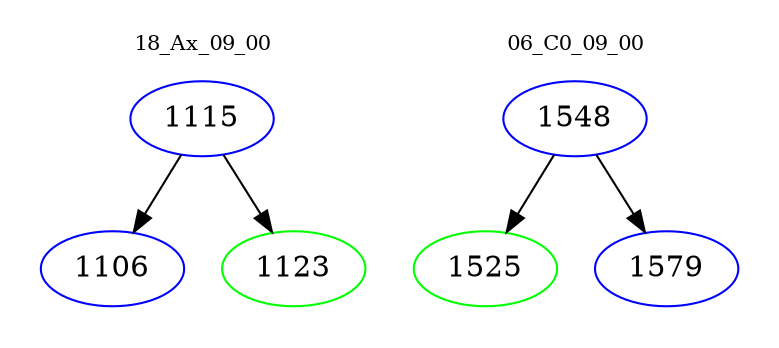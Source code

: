 digraph{
subgraph cluster_0 {
color = white
label = "18_Ax_09_00";
fontsize=10;
T0_1115 [label="1115", color="blue"]
T0_1115 -> T0_1106 [color="black"]
T0_1106 [label="1106", color="blue"]
T0_1115 -> T0_1123 [color="black"]
T0_1123 [label="1123", color="green"]
}
subgraph cluster_1 {
color = white
label = "06_C0_09_00";
fontsize=10;
T1_1548 [label="1548", color="blue"]
T1_1548 -> T1_1525 [color="black"]
T1_1525 [label="1525", color="green"]
T1_1548 -> T1_1579 [color="black"]
T1_1579 [label="1579", color="blue"]
}
}
